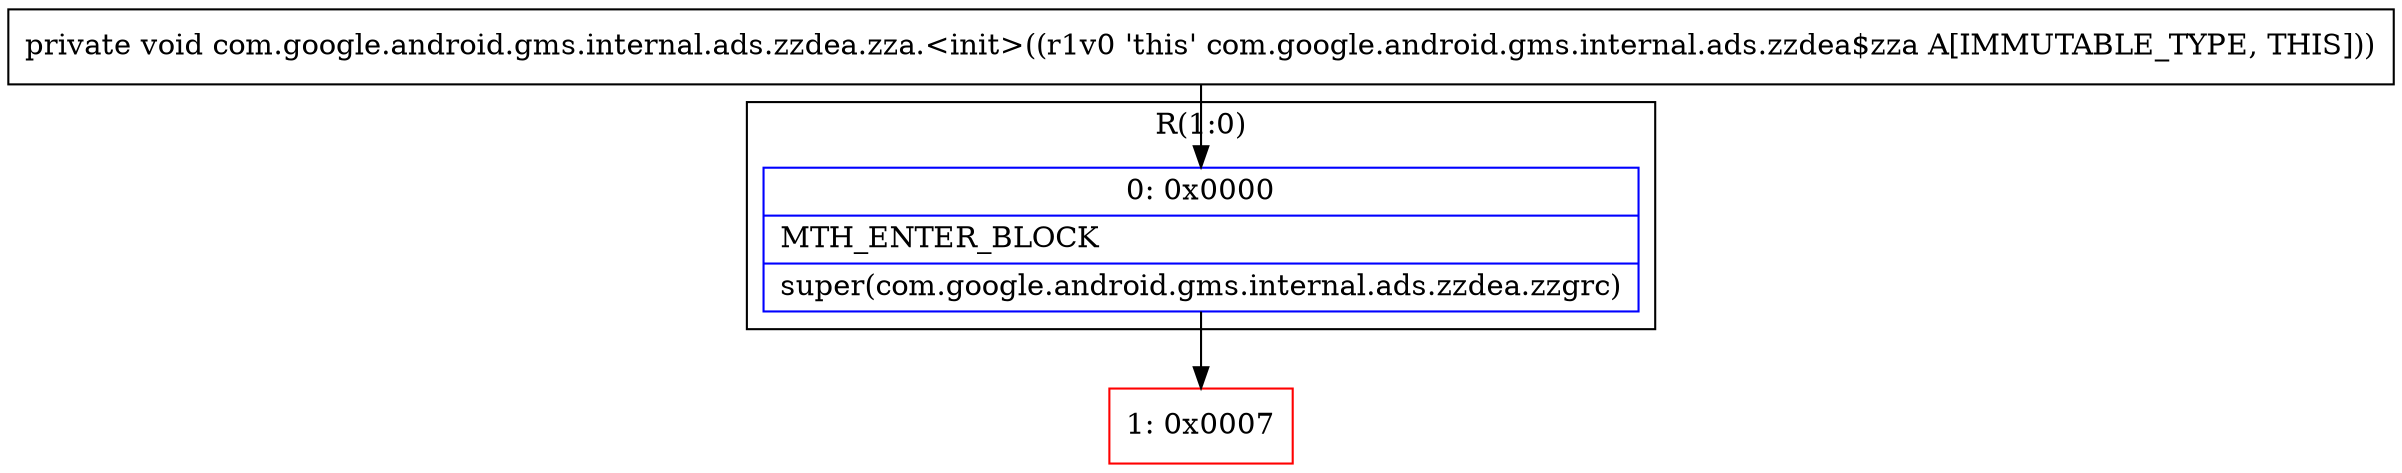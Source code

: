 digraph "CFG forcom.google.android.gms.internal.ads.zzdea.zza.\<init\>()V" {
subgraph cluster_Region_842628663 {
label = "R(1:0)";
node [shape=record,color=blue];
Node_0 [shape=record,label="{0\:\ 0x0000|MTH_ENTER_BLOCK\l|super(com.google.android.gms.internal.ads.zzdea.zzgrc)\l}"];
}
Node_1 [shape=record,color=red,label="{1\:\ 0x0007}"];
MethodNode[shape=record,label="{private void com.google.android.gms.internal.ads.zzdea.zza.\<init\>((r1v0 'this' com.google.android.gms.internal.ads.zzdea$zza A[IMMUTABLE_TYPE, THIS])) }"];
MethodNode -> Node_0;
Node_0 -> Node_1;
}

